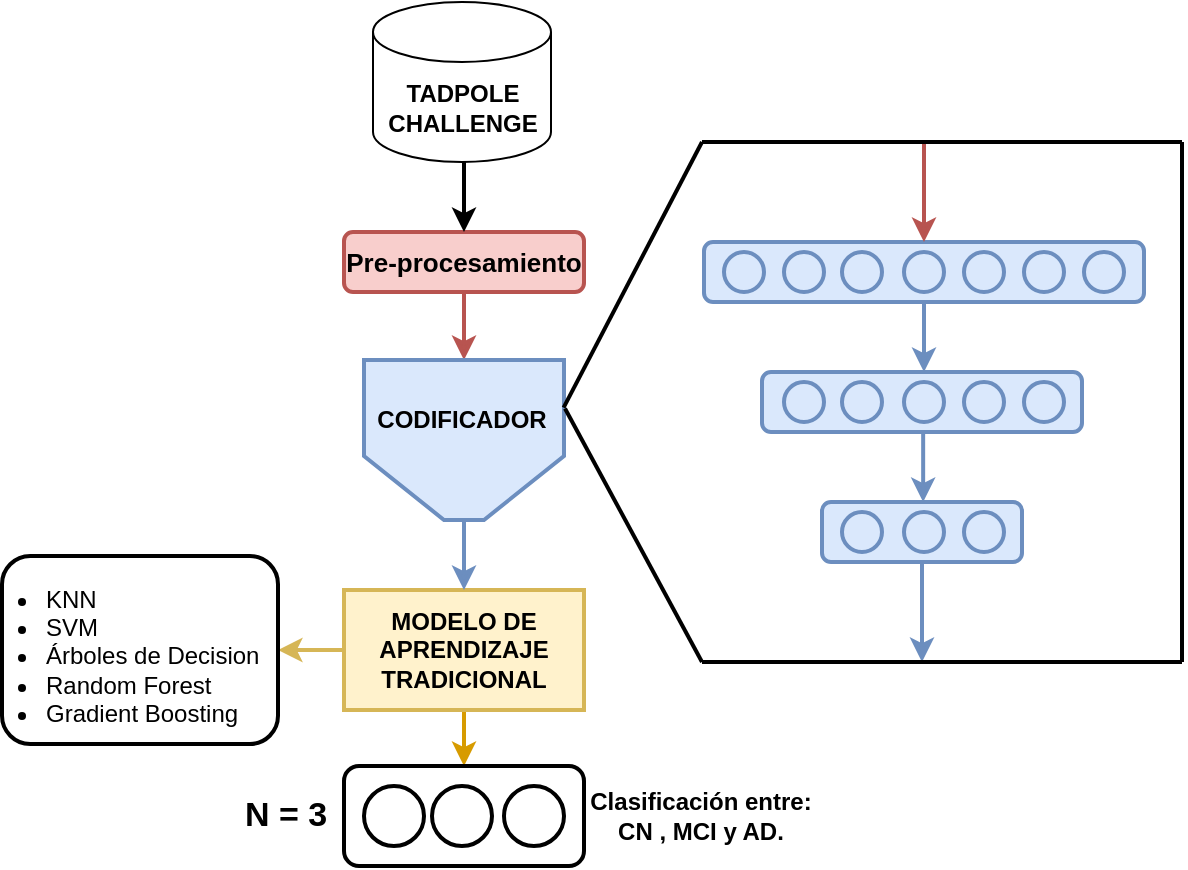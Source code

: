<mxfile version="24.1.0" type="device">
  <diagram name="Página-1" id="ZSEYGTvQNKWusOcL6z6Y">
    <mxGraphModel dx="918" dy="593" grid="1" gridSize="10" guides="1" tooltips="1" connect="1" arrows="1" fold="1" page="1" pageScale="1" pageWidth="827" pageHeight="1169" math="0" shadow="0">
      <root>
        <mxCell id="0" />
        <mxCell id="1" parent="0" />
        <mxCell id="WfX9oOQSdZKHs_nFhwON-3" value="Pre-procesamiento" style="rounded=1;whiteSpace=wrap;html=1;fontSize=13;fillColor=#f8cecc;strokeColor=#b85450;fontStyle=1;strokeWidth=2;" parent="1" vertex="1">
          <mxGeometry x="261" y="155" width="120" height="30" as="geometry" />
        </mxCell>
        <mxCell id="WfX9oOQSdZKHs_nFhwON-27" style="edgeStyle=orthogonalEdgeStyle;rounded=0;orthogonalLoop=1;jettySize=auto;html=1;entryX=0.5;entryY=1;entryDx=0;entryDy=0;exitX=0.5;exitY=1;exitDx=0;exitDy=0;strokeWidth=2;fillColor=#f8cecc;strokeColor=#b85450;" parent="1" source="WfX9oOQSdZKHs_nFhwON-3" target="lNUb4LhIdZn6GnHgnjt8-3" edge="1">
          <mxGeometry relative="1" as="geometry">
            <mxPoint x="403" y="190" as="sourcePoint" />
            <mxPoint x="322" y="199" as="targetPoint" />
          </mxGeometry>
        </mxCell>
        <mxCell id="WfX9oOQSdZKHs_nFhwON-38" style="edgeStyle=orthogonalEdgeStyle;rounded=0;orthogonalLoop=1;jettySize=auto;html=1;exitX=0.5;exitY=1;exitDx=0;exitDy=0;entryX=0.5;entryY=0;entryDx=0;entryDy=0;strokeWidth=2;fillColor=#ffe6cc;strokeColor=#d79b00;" parent="1" source="WfX9oOQSdZKHs_nFhwON-31" target="WfX9oOQSdZKHs_nFhwON-33" edge="1">
          <mxGeometry relative="1" as="geometry" />
        </mxCell>
        <mxCell id="eweO7cKtCB9WlDw2GwqF-9" style="edgeStyle=orthogonalEdgeStyle;rounded=0;orthogonalLoop=1;jettySize=auto;html=1;exitX=0;exitY=0.5;exitDx=0;exitDy=0;entryX=1;entryY=0.5;entryDx=0;entryDy=0;strokeWidth=2;fillColor=#fff2cc;strokeColor=#d6b656;" edge="1" parent="1" source="WfX9oOQSdZKHs_nFhwON-31" target="eweO7cKtCB9WlDw2GwqF-7">
          <mxGeometry relative="1" as="geometry" />
        </mxCell>
        <mxCell id="WfX9oOQSdZKHs_nFhwON-31" value="MODELO DE APRENDIZAJE&lt;br&gt;TRADICIONAL" style="rounded=0;whiteSpace=wrap;html=1;fillColor=#fff2cc;strokeColor=#d6b656;fontStyle=1;strokeWidth=2;" parent="1" vertex="1">
          <mxGeometry x="261" y="334" width="120" height="60" as="geometry" />
        </mxCell>
        <mxCell id="WfX9oOQSdZKHs_nFhwON-32" style="edgeStyle=orthogonalEdgeStyle;rounded=0;orthogonalLoop=1;jettySize=auto;html=1;exitX=0.5;exitY=0;exitDx=0;exitDy=0;entryX=0.5;entryY=0;entryDx=0;entryDy=0;strokeWidth=2;fillColor=#dae8fc;strokeColor=#6c8ebf;" parent="1" source="lNUb4LhIdZn6GnHgnjt8-3" target="WfX9oOQSdZKHs_nFhwON-31" edge="1">
          <mxGeometry relative="1" as="geometry">
            <mxPoint x="323" y="402" as="sourcePoint" />
            <mxPoint x="323" y="424" as="targetPoint" />
          </mxGeometry>
        </mxCell>
        <mxCell id="WfX9oOQSdZKHs_nFhwON-33" value="" style="rounded=1;whiteSpace=wrap;html=1;strokeWidth=2;" parent="1" vertex="1">
          <mxGeometry x="261" y="422" width="120" height="50" as="geometry" />
        </mxCell>
        <mxCell id="WfX9oOQSdZKHs_nFhwON-34" value="" style="ellipse;whiteSpace=wrap;html=1;aspect=fixed;strokeWidth=2;" parent="1" vertex="1">
          <mxGeometry x="271" y="432" width="30" height="30" as="geometry" />
        </mxCell>
        <mxCell id="WfX9oOQSdZKHs_nFhwON-35" value="" style="ellipse;whiteSpace=wrap;html=1;aspect=fixed;fontStyle=1;fillStyle=hatch;strokeWidth=2;" parent="1" vertex="1">
          <mxGeometry x="305" y="432" width="30" height="30" as="geometry" />
        </mxCell>
        <mxCell id="WfX9oOQSdZKHs_nFhwON-36" value="" style="ellipse;whiteSpace=wrap;html=1;aspect=fixed;strokeWidth=2;" parent="1" vertex="1">
          <mxGeometry x="341" y="432" width="30" height="30" as="geometry" />
        </mxCell>
        <mxCell id="WfX9oOQSdZKHs_nFhwON-39" value="N = 3" style="text;html=1;align=center;verticalAlign=middle;whiteSpace=wrap;rounded=0;fontSize=17;fontStyle=1" parent="1" vertex="1">
          <mxGeometry x="202" y="432" width="60" height="30" as="geometry" />
        </mxCell>
        <mxCell id="WfX9oOQSdZKHs_nFhwON-40" value="&lt;span&gt;Clasificación entre: &lt;br&gt;CN , MCI y AD.&lt;/span&gt;" style="text;html=1;align=center;verticalAlign=middle;whiteSpace=wrap;rounded=0;fontStyle=1" parent="1" vertex="1">
          <mxGeometry x="369" y="427" width="141" height="40" as="geometry" />
        </mxCell>
        <mxCell id="lNUb4LhIdZn6GnHgnjt8-3" value="&lt;div&gt;&lt;br/&gt;&lt;/div&gt;" style="shape=loopLimit;whiteSpace=wrap;size=40;rotation=-180;verticalAlign=middle;horizontal=0;textDirection=rtl;html=1;fillColor=#dae8fc;strokeColor=#6c8ebf;strokeWidth=2;" parent="1" vertex="1">
          <mxGeometry x="271" y="219" width="100" height="80" as="geometry" />
        </mxCell>
        <mxCell id="lNUb4LhIdZn6GnHgnjt8-4" value="CODIFICADOR" style="text;html=1;align=center;verticalAlign=middle;whiteSpace=wrap;rounded=0;fontStyle=1;labelBackgroundColor=none;" parent="1" vertex="1">
          <mxGeometry x="290" y="234" width="60" height="30" as="geometry" />
        </mxCell>
        <mxCell id="lNUb4LhIdZn6GnHgnjt8-7" value="" style="endArrow=none;html=1;rounded=0;exitX=0.002;exitY=0.702;exitDx=0;exitDy=0;exitPerimeter=0;strokeWidth=2;" parent="1" source="lNUb4LhIdZn6GnHgnjt8-3" edge="1">
          <mxGeometry width="50" height="50" relative="1" as="geometry">
            <mxPoint x="263" y="290" as="sourcePoint" />
            <mxPoint x="440" y="110" as="targetPoint" />
          </mxGeometry>
        </mxCell>
        <mxCell id="lNUb4LhIdZn6GnHgnjt8-8" value="" style="endArrow=none;html=1;rounded=0;exitX=-0.005;exitY=0.697;exitDx=0;exitDy=0;exitPerimeter=0;strokeWidth=2;" parent="1" source="lNUb4LhIdZn6GnHgnjt8-3" edge="1">
          <mxGeometry width="50" height="50" relative="1" as="geometry">
            <mxPoint x="380" y="260" as="sourcePoint" />
            <mxPoint x="440" y="370" as="targetPoint" />
          </mxGeometry>
        </mxCell>
        <mxCell id="lNUb4LhIdZn6GnHgnjt8-9" value="" style="rounded=1;whiteSpace=wrap;html=1;fillColor=#dae8fc;strokeColor=#6c8ebf;strokeWidth=2;" parent="1" vertex="1">
          <mxGeometry x="441" y="160" width="220" height="30" as="geometry" />
        </mxCell>
        <mxCell id="lNUb4LhIdZn6GnHgnjt8-15" value="" style="ellipse;whiteSpace=wrap;html=1;aspect=fixed;fillColor=#dae8fc;strokeColor=#6c8ebf;strokeWidth=2;" parent="1" vertex="1">
          <mxGeometry x="631" y="165" width="20" height="20" as="geometry" />
        </mxCell>
        <mxCell id="lNUb4LhIdZn6GnHgnjt8-16" value="" style="ellipse;whiteSpace=wrap;html=1;aspect=fixed;fillColor=#dae8fc;strokeColor=#6c8ebf;strokeWidth=2;" parent="1" vertex="1">
          <mxGeometry x="601" y="165" width="20" height="20" as="geometry" />
        </mxCell>
        <mxCell id="lNUb4LhIdZn6GnHgnjt8-17" value="" style="ellipse;whiteSpace=wrap;html=1;aspect=fixed;fillColor=#dae8fc;strokeColor=#6c8ebf;strokeWidth=2;" parent="1" vertex="1">
          <mxGeometry x="571" y="165" width="20" height="20" as="geometry" />
        </mxCell>
        <mxCell id="lNUb4LhIdZn6GnHgnjt8-18" value="" style="ellipse;whiteSpace=wrap;html=1;aspect=fixed;fillColor=#dae8fc;strokeColor=#6c8ebf;strokeWidth=2;" parent="1" vertex="1">
          <mxGeometry x="541" y="165" width="20" height="20" as="geometry" />
        </mxCell>
        <mxCell id="lNUb4LhIdZn6GnHgnjt8-19" value="" style="ellipse;whiteSpace=wrap;html=1;aspect=fixed;fillColor=#dae8fc;strokeColor=#6c8ebf;strokeWidth=2;" parent="1" vertex="1">
          <mxGeometry x="510" y="165" width="20" height="20" as="geometry" />
        </mxCell>
        <mxCell id="lNUb4LhIdZn6GnHgnjt8-20" value="" style="ellipse;whiteSpace=wrap;html=1;aspect=fixed;fillColor=#dae8fc;strokeColor=#6c8ebf;strokeWidth=2;" parent="1" vertex="1">
          <mxGeometry x="481" y="165" width="20" height="20" as="geometry" />
        </mxCell>
        <mxCell id="lNUb4LhIdZn6GnHgnjt8-21" value="" style="ellipse;whiteSpace=wrap;html=1;aspect=fixed;fillColor=#dae8fc;strokeColor=#6c8ebf;strokeWidth=2;" parent="1" vertex="1">
          <mxGeometry x="451" y="165" width="20" height="20" as="geometry" />
        </mxCell>
        <mxCell id="lNUb4LhIdZn6GnHgnjt8-22" value="" style="rounded=1;whiteSpace=wrap;html=1;fillColor=#dae8fc;strokeColor=#6c8ebf;strokeWidth=2;" parent="1" vertex="1">
          <mxGeometry x="470" y="225" width="160" height="30" as="geometry" />
        </mxCell>
        <mxCell id="lNUb4LhIdZn6GnHgnjt8-24" value="" style="ellipse;whiteSpace=wrap;html=1;aspect=fixed;fillColor=#dae8fc;strokeColor=#6c8ebf;strokeWidth=2;" parent="1" vertex="1">
          <mxGeometry x="601" y="230" width="20" height="20" as="geometry" />
        </mxCell>
        <mxCell id="lNUb4LhIdZn6GnHgnjt8-25" value="" style="ellipse;whiteSpace=wrap;html=1;aspect=fixed;fillColor=#dae8fc;strokeColor=#6c8ebf;strokeWidth=2;" parent="1" vertex="1">
          <mxGeometry x="571" y="230" width="20" height="20" as="geometry" />
        </mxCell>
        <mxCell id="lNUb4LhIdZn6GnHgnjt8-26" value="" style="ellipse;whiteSpace=wrap;html=1;aspect=fixed;fillColor=#dae8fc;strokeColor=#6c8ebf;strokeWidth=2;" parent="1" vertex="1">
          <mxGeometry x="541" y="230" width="20" height="20" as="geometry" />
        </mxCell>
        <mxCell id="lNUb4LhIdZn6GnHgnjt8-27" value="" style="ellipse;whiteSpace=wrap;html=1;aspect=fixed;fillColor=#dae8fc;strokeColor=#6c8ebf;strokeWidth=2;" parent="1" vertex="1">
          <mxGeometry x="510" y="230" width="20" height="20" as="geometry" />
        </mxCell>
        <mxCell id="lNUb4LhIdZn6GnHgnjt8-28" value="" style="ellipse;whiteSpace=wrap;html=1;aspect=fixed;fillColor=#dae8fc;strokeColor=#6c8ebf;strokeWidth=2;" parent="1" vertex="1">
          <mxGeometry x="481" y="230" width="20" height="20" as="geometry" />
        </mxCell>
        <mxCell id="lNUb4LhIdZn6GnHgnjt8-30" value="" style="rounded=1;whiteSpace=wrap;html=1;fillColor=#dae8fc;strokeColor=#6c8ebf;strokeWidth=2;" parent="1" vertex="1">
          <mxGeometry x="500" y="290" width="100" height="30" as="geometry" />
        </mxCell>
        <mxCell id="lNUb4LhIdZn6GnHgnjt8-33" value="" style="ellipse;whiteSpace=wrap;html=1;aspect=fixed;fillColor=#dae8fc;strokeColor=#6c8ebf;strokeWidth=2;" parent="1" vertex="1">
          <mxGeometry x="571" y="295" width="20" height="20" as="geometry" />
        </mxCell>
        <mxCell id="lNUb4LhIdZn6GnHgnjt8-34" value="" style="ellipse;whiteSpace=wrap;html=1;aspect=fixed;fillColor=#dae8fc;strokeColor=#6c8ebf;strokeWidth=2;" parent="1" vertex="1">
          <mxGeometry x="541" y="295" width="20" height="20" as="geometry" />
        </mxCell>
        <mxCell id="lNUb4LhIdZn6GnHgnjt8-35" value="" style="ellipse;whiteSpace=wrap;html=1;aspect=fixed;fillColor=#dae8fc;strokeColor=#6c8ebf;strokeWidth=2;" parent="1" vertex="1">
          <mxGeometry x="510" y="295" width="20" height="20" as="geometry" />
        </mxCell>
        <mxCell id="lNUb4LhIdZn6GnHgnjt8-39" value="" style="endArrow=classic;html=1;rounded=0;strokeWidth=2;fillColor=#f8cecc;strokeColor=#b85450;" parent="1" edge="1">
          <mxGeometry width="50" height="50" relative="1" as="geometry">
            <mxPoint x="551" y="110" as="sourcePoint" />
            <mxPoint x="551" y="160" as="targetPoint" />
          </mxGeometry>
        </mxCell>
        <mxCell id="lNUb4LhIdZn6GnHgnjt8-40" value="" style="endArrow=classic;html=1;rounded=0;strokeWidth=2;exitX=0.5;exitY=1;exitDx=0;exitDy=0;fillColor=#dae8fc;strokeColor=#6c8ebf;" parent="1" source="lNUb4LhIdZn6GnHgnjt8-9" edge="1">
          <mxGeometry width="50" height="50" relative="1" as="geometry">
            <mxPoint x="551" y="195" as="sourcePoint" />
            <mxPoint x="551" y="225" as="targetPoint" />
          </mxGeometry>
        </mxCell>
        <mxCell id="lNUb4LhIdZn6GnHgnjt8-41" value="" style="endArrow=classic;html=1;rounded=0;strokeWidth=2;exitX=0.5;exitY=1;exitDx=0;exitDy=0;fillColor=#dae8fc;strokeColor=#6c8ebf;" parent="1" edge="1">
          <mxGeometry width="50" height="50" relative="1" as="geometry">
            <mxPoint x="550.58" y="255" as="sourcePoint" />
            <mxPoint x="550.58" y="290" as="targetPoint" />
          </mxGeometry>
        </mxCell>
        <mxCell id="lNUb4LhIdZn6GnHgnjt8-42" value="" style="endArrow=classic;html=1;rounded=0;strokeWidth=2;exitX=0.5;exitY=1;exitDx=0;exitDy=0;fillColor=#dae8fc;strokeColor=#6c8ebf;" parent="1" source="lNUb4LhIdZn6GnHgnjt8-30" edge="1">
          <mxGeometry width="50" height="50" relative="1" as="geometry">
            <mxPoint x="571" y="210" as="sourcePoint" />
            <mxPoint x="550" y="370" as="targetPoint" />
          </mxGeometry>
        </mxCell>
        <mxCell id="AJNu-v-aVdBVodsm3YSN-1" value="" style="endArrow=none;html=1;rounded=0;strokeWidth=2;" parent="1" edge="1">
          <mxGeometry width="50" height="50" relative="1" as="geometry">
            <mxPoint x="440" y="110" as="sourcePoint" />
            <mxPoint x="680" y="110" as="targetPoint" />
          </mxGeometry>
        </mxCell>
        <mxCell id="AJNu-v-aVdBVodsm3YSN-2" value="" style="endArrow=none;html=1;rounded=0;strokeWidth=2;" parent="1" edge="1">
          <mxGeometry width="50" height="50" relative="1" as="geometry">
            <mxPoint x="440" y="370" as="sourcePoint" />
            <mxPoint x="680" y="370" as="targetPoint" />
          </mxGeometry>
        </mxCell>
        <mxCell id="AJNu-v-aVdBVodsm3YSN-3" value="" style="endArrow=none;html=1;rounded=0;strokeWidth=2;" parent="1" edge="1">
          <mxGeometry width="50" height="50" relative="1" as="geometry">
            <mxPoint x="680" y="110" as="sourcePoint" />
            <mxPoint x="680" y="370" as="targetPoint" />
          </mxGeometry>
        </mxCell>
        <mxCell id="eweO7cKtCB9WlDw2GwqF-7" value="&lt;ul style=&quot;padding-left: 20px;&quot;&gt;&lt;li&gt;KNN&amp;nbsp;&lt;/li&gt;&lt;li&gt;SVM&lt;/li&gt;&lt;li&gt;Árboles de Decision&lt;/li&gt;&lt;li&gt;Random Forest&lt;/li&gt;&lt;li&gt;Gradient Boosting&lt;/li&gt;&lt;/ul&gt;" style="text;strokeColor=default;fillColor=none;html=1;whiteSpace=wrap;verticalAlign=middle;overflow=hidden;rounded=1;glass=0;strokeWidth=2;" vertex="1" parent="1">
          <mxGeometry x="90" y="317" width="138" height="94" as="geometry" />
        </mxCell>
        <mxCell id="eweO7cKtCB9WlDw2GwqF-13" style="edgeStyle=orthogonalEdgeStyle;rounded=0;orthogonalLoop=1;jettySize=auto;html=1;exitX=0.5;exitY=1;exitDx=0;exitDy=0;exitPerimeter=0;entryX=0.5;entryY=0;entryDx=0;entryDy=0;strokeWidth=2;" edge="1" parent="1" source="eweO7cKtCB9WlDw2GwqF-11" target="WfX9oOQSdZKHs_nFhwON-3">
          <mxGeometry relative="1" as="geometry" />
        </mxCell>
        <mxCell id="eweO7cKtCB9WlDw2GwqF-11" value="&lt;b&gt;TADPOLE CHALLENGE&lt;/b&gt;" style="shape=cylinder3;whiteSpace=wrap;html=1;boundedLbl=1;backgroundOutline=1;size=15;" vertex="1" parent="1">
          <mxGeometry x="275.5" y="40" width="89" height="80" as="geometry" />
        </mxCell>
      </root>
    </mxGraphModel>
  </diagram>
</mxfile>
